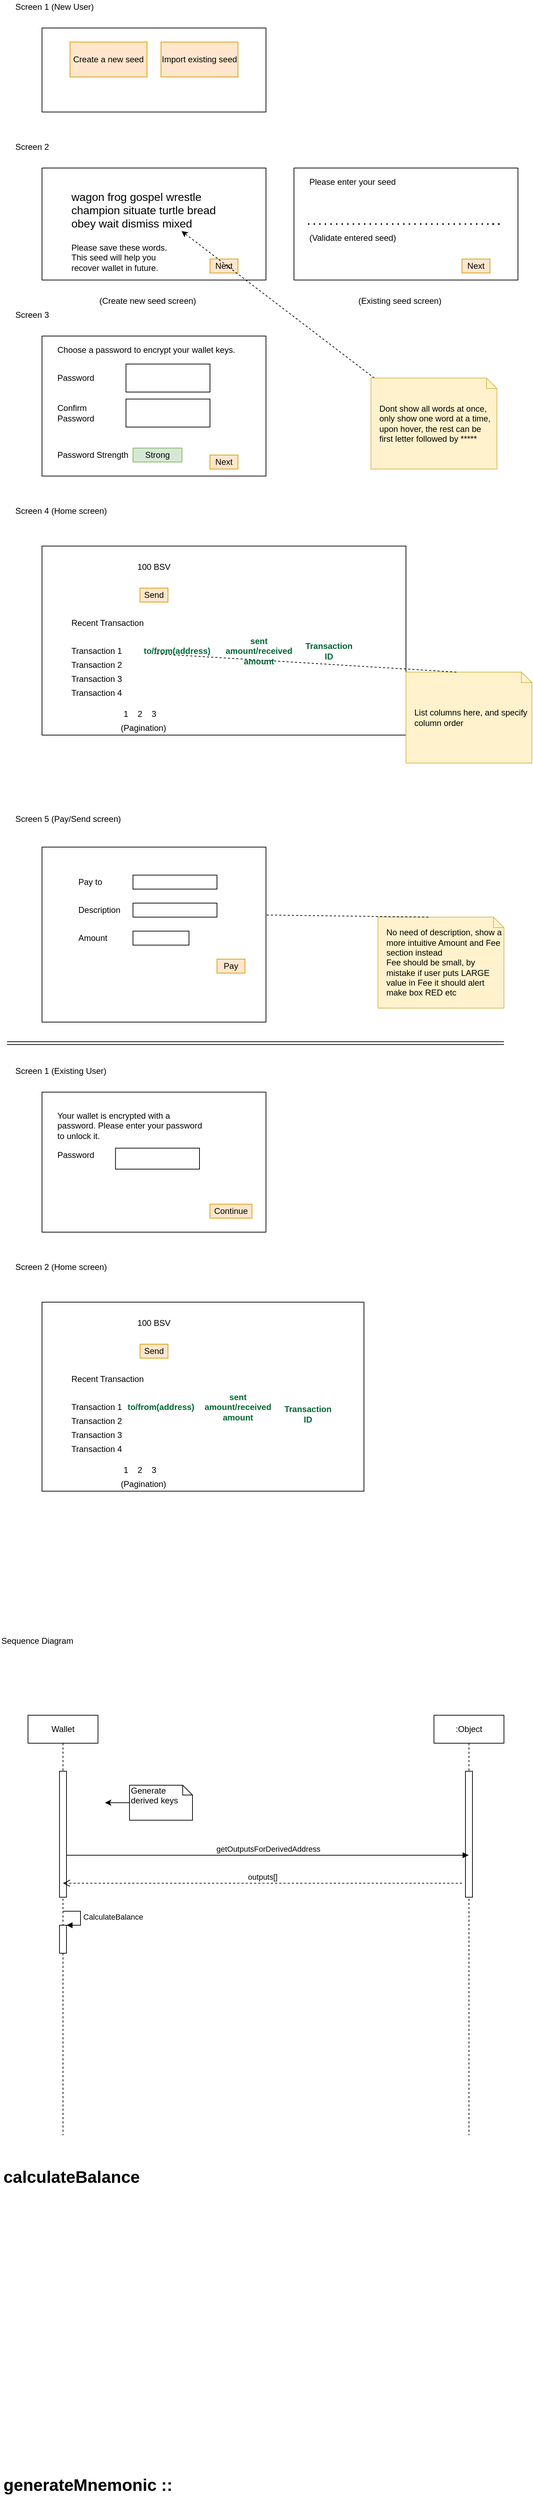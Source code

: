 <mxfile version="13.6.2" type="device"><diagram id="G2U72_mk4-tE0iACLa10" name="Page-1"><mxGraphModel dx="1106" dy="757" grid="1" gridSize="10" guides="1" tooltips="1" connect="1" arrows="1" fold="1" page="1" pageScale="1" pageWidth="827" pageHeight="1169" math="0" shadow="0"><root><mxCell id="0"/><mxCell id="1" parent="0"/><mxCell id="WEFgnCn8ByLuufPp5znP-1" value="" style="rounded=0;whiteSpace=wrap;html=1;" parent="1" vertex="1"><mxGeometry x="100" y="70" width="320" height="120" as="geometry"/></mxCell><mxCell id="WEFgnCn8ByLuufPp5znP-2" value="Screen 1 (New User)" style="text;html=1;strokeColor=none;fillColor=none;align=left;verticalAlign=middle;whiteSpace=wrap;rounded=0;" parent="1" vertex="1"><mxGeometry x="60" y="30" width="250" height="20" as="geometry"/></mxCell><mxCell id="WEFgnCn8ByLuufPp5znP-3" value="Screen 2" style="text;html=1;strokeColor=none;fillColor=none;align=left;verticalAlign=middle;whiteSpace=wrap;rounded=0;" parent="1" vertex="1"><mxGeometry x="60" y="230" width="60" height="20" as="geometry"/></mxCell><mxCell id="WEFgnCn8ByLuufPp5znP-4" value="Screen 4 (Home screen)" style="text;html=1;strokeColor=none;fillColor=none;align=left;verticalAlign=middle;whiteSpace=wrap;rounded=0;" parent="1" vertex="1"><mxGeometry x="60" y="750" width="230" height="20" as="geometry"/></mxCell><mxCell id="WEFgnCn8ByLuufPp5znP-5" value="Screen 3" style="text;html=1;strokeColor=none;fillColor=none;align=left;verticalAlign=middle;whiteSpace=wrap;rounded=0;" parent="1" vertex="1"><mxGeometry x="60" y="470" width="60" height="20" as="geometry"/></mxCell><mxCell id="WEFgnCn8ByLuufPp5znP-6" value="Screen 5 (Pay/Send screen)" style="text;html=1;strokeColor=none;fillColor=none;align=left;verticalAlign=middle;whiteSpace=wrap;rounded=0;" parent="1" vertex="1"><mxGeometry x="60" y="1190" width="320" height="20" as="geometry"/></mxCell><mxCell id="WEFgnCn8ByLuufPp5znP-7" value="Create a new seed" style="text;html=1;align=center;verticalAlign=middle;whiteSpace=wrap;rounded=0;labelBackgroundColor=none;fillColor=#ffe6cc;strokeColor=#d79b00;" parent="1" vertex="1"><mxGeometry x="140" y="90" width="110" height="50" as="geometry"/></mxCell><mxCell id="WEFgnCn8ByLuufPp5znP-8" value="Import existing seed" style="text;html=1;strokeColor=#d79b00;fillColor=#ffe6cc;align=center;verticalAlign=middle;whiteSpace=wrap;rounded=0;" parent="1" vertex="1"><mxGeometry x="270" y="90" width="110" height="50" as="geometry"/></mxCell><mxCell id="WEFgnCn8ByLuufPp5znP-9" value="" style="rounded=0;whiteSpace=wrap;html=1;labelBackgroundColor=none;fillColor=none;align=center;" parent="1" vertex="1"><mxGeometry x="100" y="270" width="320" height="160" as="geometry"/></mxCell><mxCell id="WEFgnCn8ByLuufPp5znP-10" value="" style="rounded=0;whiteSpace=wrap;html=1;labelBackgroundColor=none;fillColor=none;align=center;" parent="1" vertex="1"><mxGeometry x="460" y="270" width="320" height="160" as="geometry"/></mxCell><mxCell id="WEFgnCn8ByLuufPp5znP-11" value="(Create new seed screen)" style="text;html=1;strokeColor=none;fillColor=none;align=left;verticalAlign=middle;whiteSpace=wrap;rounded=0;labelBackgroundColor=none;" parent="1" vertex="1"><mxGeometry x="180" y="450" width="160" height="20" as="geometry"/></mxCell><mxCell id="WEFgnCn8ByLuufPp5znP-12" value="(Existing seed screen)" style="text;html=1;strokeColor=none;fillColor=none;align=left;verticalAlign=middle;whiteSpace=wrap;rounded=0;labelBackgroundColor=none;" parent="1" vertex="1"><mxGeometry x="550" y="450" width="160" height="20" as="geometry"/></mxCell><mxCell id="WEFgnCn8ByLuufPp5znP-13" value="&lt;p style=&quot;font-size: medium ; margin: 0px&quot;&gt;wagon frog gospel wrestle champion situate turtle bread obey wait dismiss mixed&lt;/p&gt;" style="text;html=1;strokeColor=none;fillColor=none;align=left;verticalAlign=middle;whiteSpace=wrap;rounded=0;labelBackgroundColor=none;" parent="1" vertex="1"><mxGeometry x="140" y="300" width="240" height="60" as="geometry"/></mxCell><mxCell id="WEFgnCn8ByLuufPp5znP-14" value="Next" style="text;html=1;strokeColor=#d79b00;fillColor=#ffe6cc;align=center;verticalAlign=middle;whiteSpace=wrap;rounded=0;labelBackgroundColor=none;" parent="1" vertex="1"><mxGeometry x="340" y="400" width="40" height="20" as="geometry"/></mxCell><mxCell id="WEFgnCn8ByLuufPp5znP-15" value="Next" style="text;html=1;strokeColor=#d79b00;fillColor=#ffe6cc;align=center;verticalAlign=middle;whiteSpace=wrap;rounded=0;labelBackgroundColor=none;" parent="1" vertex="1"><mxGeometry x="700" y="400" width="40" height="20" as="geometry"/></mxCell><mxCell id="WEFgnCn8ByLuufPp5znP-16" value="" style="endArrow=none;dashed=1;html=1;dashPattern=1 3;strokeWidth=2;" parent="1" edge="1"><mxGeometry width="50" height="50" relative="1" as="geometry"><mxPoint x="480" y="350" as="sourcePoint"/><mxPoint x="740" y="350" as="targetPoint"/><Array as="points"><mxPoint x="740" y="350"/><mxPoint x="760" y="350"/></Array></mxGeometry></mxCell><mxCell id="WEFgnCn8ByLuufPp5znP-17" value="Please enter your seed" style="text;html=1;strokeColor=none;fillColor=none;align=left;verticalAlign=middle;whiteSpace=wrap;rounded=0;labelBackgroundColor=none;" parent="1" vertex="1"><mxGeometry x="480" y="280" width="160" height="20" as="geometry"/></mxCell><mxCell id="WEFgnCn8ByLuufPp5znP-18" value="" style="rounded=0;whiteSpace=wrap;html=1;labelBackgroundColor=none;fillColor=none;align=center;" parent="1" vertex="1"><mxGeometry x="100" y="510" width="320" height="200" as="geometry"/></mxCell><mxCell id="WEFgnCn8ByLuufPp5znP-19" value="Choose a password to encrypt your wallet keys." style="text;html=1;strokeColor=none;fillColor=none;align=left;verticalAlign=middle;whiteSpace=wrap;rounded=0;labelBackgroundColor=none;" parent="1" vertex="1"><mxGeometry x="120" y="520" width="260" height="20" as="geometry"/></mxCell><mxCell id="WEFgnCn8ByLuufPp5znP-20" value="" style="rounded=0;whiteSpace=wrap;html=1;labelBackgroundColor=none;fillColor=none;align=left;" parent="1" vertex="1"><mxGeometry x="220" y="550" width="120" height="40" as="geometry"/></mxCell><mxCell id="WEFgnCn8ByLuufPp5znP-21" value="Password" style="text;html=1;strokeColor=none;fillColor=none;align=left;verticalAlign=middle;whiteSpace=wrap;rounded=0;labelBackgroundColor=none;" parent="1" vertex="1"><mxGeometry x="120" y="560" width="80" height="20" as="geometry"/></mxCell><mxCell id="WEFgnCn8ByLuufPp5znP-22" value="Confirm&amp;nbsp; Password" style="text;html=1;strokeColor=none;fillColor=none;align=left;verticalAlign=middle;whiteSpace=wrap;rounded=0;labelBackgroundColor=none;" parent="1" vertex="1"><mxGeometry x="120" y="610" width="40" height="20" as="geometry"/></mxCell><mxCell id="WEFgnCn8ByLuufPp5znP-23" value="" style="rounded=0;whiteSpace=wrap;html=1;labelBackgroundColor=none;fillColor=none;align=left;" parent="1" vertex="1"><mxGeometry x="220" y="600" width="120" height="40" as="geometry"/></mxCell><mxCell id="WEFgnCn8ByLuufPp5znP-24" value="Next" style="text;html=1;strokeColor=#d79b00;fillColor=#ffe6cc;align=center;verticalAlign=middle;whiteSpace=wrap;rounded=0;labelBackgroundColor=none;" parent="1" vertex="1"><mxGeometry x="340" y="680" width="40" height="20" as="geometry"/></mxCell><mxCell id="WEFgnCn8ByLuufPp5znP-25" value="Password Strength" style="text;html=1;strokeColor=none;fillColor=none;align=left;verticalAlign=middle;whiteSpace=wrap;rounded=0;labelBackgroundColor=none;" parent="1" vertex="1"><mxGeometry x="120" y="670" width="110" height="20" as="geometry"/></mxCell><mxCell id="WEFgnCn8ByLuufPp5znP-26" value="Strong" style="text;html=1;strokeColor=#82b366;fillColor=#d5e8d4;align=center;verticalAlign=middle;whiteSpace=wrap;rounded=0;labelBackgroundColor=none;" parent="1" vertex="1"><mxGeometry x="230" y="670" width="70" height="20" as="geometry"/></mxCell><mxCell id="WEFgnCn8ByLuufPp5znP-27" value="" style="rounded=0;whiteSpace=wrap;html=1;labelBackgroundColor=none;fillColor=none;align=left;" parent="1" vertex="1"><mxGeometry x="100" y="810" width="520" height="270" as="geometry"/></mxCell><mxCell id="WEFgnCn8ByLuufPp5znP-28" value="100 BSV" style="text;html=1;strokeColor=none;fillColor=none;align=center;verticalAlign=middle;whiteSpace=wrap;rounded=0;labelBackgroundColor=none;" parent="1" vertex="1"><mxGeometry x="220" y="830" width="80" height="20" as="geometry"/></mxCell><mxCell id="WEFgnCn8ByLuufPp5znP-29" value="Send" style="text;html=1;strokeColor=#d79b00;fillColor=#ffe6cc;align=center;verticalAlign=middle;whiteSpace=wrap;rounded=0;labelBackgroundColor=none;" parent="1" vertex="1"><mxGeometry x="240" y="870" width="40" height="20" as="geometry"/></mxCell><mxCell id="WEFgnCn8ByLuufPp5znP-30" value="Recent Transaction" style="text;html=1;strokeColor=none;fillColor=none;align=left;verticalAlign=middle;whiteSpace=wrap;rounded=0;labelBackgroundColor=none;" parent="1" vertex="1"><mxGeometry x="140" y="910" width="120" height="20" as="geometry"/></mxCell><mxCell id="WEFgnCn8ByLuufPp5znP-31" value="Transaction 1" style="text;html=1;strokeColor=none;fillColor=none;align=left;verticalAlign=middle;whiteSpace=wrap;rounded=0;labelBackgroundColor=none;" parent="1" vertex="1"><mxGeometry x="140" y="950" width="120" height="20" as="geometry"/></mxCell><mxCell id="WEFgnCn8ByLuufPp5znP-32" value="Transaction 2" style="text;html=1;strokeColor=none;fillColor=none;align=left;verticalAlign=middle;whiteSpace=wrap;rounded=0;labelBackgroundColor=none;" parent="1" vertex="1"><mxGeometry x="140" y="970" width="120" height="20" as="geometry"/></mxCell><mxCell id="WEFgnCn8ByLuufPp5znP-33" value="Transaction 3" style="text;html=1;strokeColor=none;fillColor=none;align=left;verticalAlign=middle;whiteSpace=wrap;rounded=0;labelBackgroundColor=none;" parent="1" vertex="1"><mxGeometry x="140" y="990" width="120" height="20" as="geometry"/></mxCell><mxCell id="WEFgnCn8ByLuufPp5znP-34" value="Transaction 4" style="text;html=1;strokeColor=none;fillColor=none;align=left;verticalAlign=middle;whiteSpace=wrap;rounded=0;labelBackgroundColor=none;" parent="1" vertex="1"><mxGeometry x="140" y="1010" width="120" height="20" as="geometry"/></mxCell><mxCell id="WEFgnCn8ByLuufPp5znP-35" value="" style="rounded=0;whiteSpace=wrap;html=1;labelBackgroundColor=none;fillColor=none;align=left;" parent="1" vertex="1"><mxGeometry x="100" y="1240" width="320" height="250" as="geometry"/></mxCell><mxCell id="WEFgnCn8ByLuufPp5znP-36" value="Pay to" style="text;html=1;strokeColor=none;fillColor=none;align=left;verticalAlign=middle;whiteSpace=wrap;rounded=0;labelBackgroundColor=none;" parent="1" vertex="1"><mxGeometry x="150" y="1280" width="40" height="20" as="geometry"/></mxCell><mxCell id="WEFgnCn8ByLuufPp5znP-37" value="Description" style="text;html=1;strokeColor=none;fillColor=none;align=left;verticalAlign=middle;whiteSpace=wrap;rounded=0;labelBackgroundColor=none;" parent="1" vertex="1"><mxGeometry x="150" y="1320" width="80" height="20" as="geometry"/></mxCell><mxCell id="WEFgnCn8ByLuufPp5znP-38" value="Amount" style="text;html=1;strokeColor=none;fillColor=none;align=left;verticalAlign=middle;whiteSpace=wrap;rounded=0;labelBackgroundColor=none;" parent="1" vertex="1"><mxGeometry x="150" y="1360" width="40" height="20" as="geometry"/></mxCell><mxCell id="WEFgnCn8ByLuufPp5znP-39" value="Pay" style="text;html=1;strokeColor=#d79b00;fillColor=#ffe6cc;align=center;verticalAlign=middle;whiteSpace=wrap;rounded=0;labelBackgroundColor=none;" parent="1" vertex="1"><mxGeometry x="350" y="1400" width="40" height="20" as="geometry"/></mxCell><mxCell id="WEFgnCn8ByLuufPp5znP-40" value="" style="rounded=0;whiteSpace=wrap;html=1;labelBackgroundColor=none;fillColor=none;align=left;" parent="1" vertex="1"><mxGeometry x="230" y="1280" width="120" height="20" as="geometry"/></mxCell><mxCell id="WEFgnCn8ByLuufPp5znP-41" value="" style="rounded=0;whiteSpace=wrap;html=1;labelBackgroundColor=none;fillColor=none;align=left;" parent="1" vertex="1"><mxGeometry x="230" y="1320" width="120" height="20" as="geometry"/></mxCell><mxCell id="WEFgnCn8ByLuufPp5znP-42" value="" style="rounded=0;whiteSpace=wrap;html=1;labelBackgroundColor=none;fillColor=none;align=left;" parent="1" vertex="1"><mxGeometry x="230" y="1360" width="80" height="20" as="geometry"/></mxCell><mxCell id="WEFgnCn8ByLuufPp5znP-43" value="(Validate entered seed)" style="text;html=1;strokeColor=none;fillColor=none;align=left;verticalAlign=middle;whiteSpace=wrap;rounded=0;labelBackgroundColor=none;" parent="1" vertex="1"><mxGeometry x="480" y="360" width="280" height="20" as="geometry"/></mxCell><mxCell id="WEFgnCn8ByLuufPp5znP-44" value="Please save these words. This seed will help you recover wallet in future." style="text;html=1;strokeColor=none;fillColor=none;align=left;verticalAlign=top;whiteSpace=wrap;rounded=0;labelBackgroundColor=none;" parent="1" vertex="1"><mxGeometry x="140" y="370" width="160" height="50" as="geometry"/></mxCell><mxCell id="WEFgnCn8ByLuufPp5znP-45" value="Screen 1 (Existing User)" style="text;html=1;strokeColor=none;fillColor=none;align=left;verticalAlign=middle;whiteSpace=wrap;rounded=0;" parent="1" vertex="1"><mxGeometry x="60" y="1550" width="250" height="20" as="geometry"/></mxCell><mxCell id="WEFgnCn8ByLuufPp5znP-46" value="" style="rounded=0;whiteSpace=wrap;html=1;labelBackgroundColor=none;fillColor=none;align=center;" parent="1" vertex="1"><mxGeometry x="100" y="1590" width="320" height="200" as="geometry"/></mxCell><mxCell id="WEFgnCn8ByLuufPp5znP-47" value="Your wallet is encrypted with a password. Please enter your password to unlock it." style="text;html=1;strokeColor=none;fillColor=none;align=left;verticalAlign=top;whiteSpace=wrap;rounded=0;labelBackgroundColor=none;" parent="1" vertex="1"><mxGeometry x="120" y="1610" width="220" height="60" as="geometry"/></mxCell><mxCell id="WEFgnCn8ByLuufPp5znP-48" value="Password" style="text;html=1;strokeColor=none;fillColor=none;align=left;verticalAlign=middle;whiteSpace=wrap;rounded=0;labelBackgroundColor=none;" parent="1" vertex="1"><mxGeometry x="120" y="1670" width="80" height="20" as="geometry"/></mxCell><mxCell id="WEFgnCn8ByLuufPp5znP-49" value="" style="rounded=0;whiteSpace=wrap;html=1;labelBackgroundColor=none;fillColor=none;align=left;" parent="1" vertex="1"><mxGeometry x="205" y="1670" width="120" height="30" as="geometry"/></mxCell><mxCell id="WEFgnCn8ByLuufPp5znP-50" value="Continue" style="text;html=1;strokeColor=#d79b00;fillColor=#ffe6cc;align=center;verticalAlign=middle;whiteSpace=wrap;rounded=0;labelBackgroundColor=none;" parent="1" vertex="1"><mxGeometry x="340" y="1750" width="60" height="20" as="geometry"/></mxCell><mxCell id="WEFgnCn8ByLuufPp5znP-51" value="1" style="text;html=1;strokeColor=none;fillColor=none;align=center;verticalAlign=middle;whiteSpace=wrap;rounded=0;labelBackgroundColor=none;" parent="1" vertex="1"><mxGeometry x="200" y="1040" width="40" height="20" as="geometry"/></mxCell><mxCell id="WEFgnCn8ByLuufPp5znP-52" value="2" style="text;html=1;strokeColor=none;fillColor=none;align=center;verticalAlign=middle;whiteSpace=wrap;rounded=0;labelBackgroundColor=none;" parent="1" vertex="1"><mxGeometry x="220" y="1040" width="40" height="20" as="geometry"/></mxCell><mxCell id="WEFgnCn8ByLuufPp5znP-53" value="3" style="text;html=1;strokeColor=none;fillColor=none;align=center;verticalAlign=middle;whiteSpace=wrap;rounded=0;labelBackgroundColor=none;" parent="1" vertex="1"><mxGeometry x="240" y="1040" width="40" height="20" as="geometry"/></mxCell><mxCell id="WEFgnCn8ByLuufPp5znP-54" value="(Pagination)" style="text;html=1;strokeColor=none;fillColor=none;align=center;verticalAlign=middle;whiteSpace=wrap;rounded=0;labelBackgroundColor=none;" parent="1" vertex="1"><mxGeometry x="210" y="1060" width="70" height="20" as="geometry"/></mxCell><mxCell id="WEFgnCn8ByLuufPp5znP-55" value="Screen 2 (Home screen)" style="text;html=1;strokeColor=none;fillColor=none;align=left;verticalAlign=middle;whiteSpace=wrap;rounded=0;" parent="1" vertex="1"><mxGeometry x="60" y="1830" width="230" height="20" as="geometry"/></mxCell><mxCell id="WEFgnCn8ByLuufPp5znP-56" value="" style="rounded=0;whiteSpace=wrap;html=1;labelBackgroundColor=none;fillColor=none;align=left;" parent="1" vertex="1"><mxGeometry x="100" y="1890" width="460" height="270" as="geometry"/></mxCell><mxCell id="WEFgnCn8ByLuufPp5znP-57" value="100 BSV" style="text;html=1;strokeColor=none;fillColor=none;align=center;verticalAlign=middle;whiteSpace=wrap;rounded=0;labelBackgroundColor=none;" parent="1" vertex="1"><mxGeometry x="220" y="1910" width="80" height="20" as="geometry"/></mxCell><mxCell id="WEFgnCn8ByLuufPp5znP-58" value="Send" style="text;html=1;strokeColor=#d79b00;fillColor=#ffe6cc;align=center;verticalAlign=middle;whiteSpace=wrap;rounded=0;labelBackgroundColor=none;" parent="1" vertex="1"><mxGeometry x="240" y="1950" width="40" height="20" as="geometry"/></mxCell><mxCell id="WEFgnCn8ByLuufPp5znP-59" value="Recent Transaction" style="text;html=1;strokeColor=none;fillColor=none;align=left;verticalAlign=middle;whiteSpace=wrap;rounded=0;labelBackgroundColor=none;" parent="1" vertex="1"><mxGeometry x="140" y="1990" width="120" height="20" as="geometry"/></mxCell><mxCell id="WEFgnCn8ByLuufPp5znP-60" value="Transaction 1" style="text;html=1;strokeColor=none;fillColor=none;align=left;verticalAlign=middle;whiteSpace=wrap;rounded=0;labelBackgroundColor=none;" parent="1" vertex="1"><mxGeometry x="140" y="2030" width="120" height="20" as="geometry"/></mxCell><mxCell id="WEFgnCn8ByLuufPp5znP-61" value="Transaction 2" style="text;html=1;strokeColor=none;fillColor=none;align=left;verticalAlign=middle;whiteSpace=wrap;rounded=0;labelBackgroundColor=none;" parent="1" vertex="1"><mxGeometry x="140" y="2050" width="120" height="20" as="geometry"/></mxCell><mxCell id="WEFgnCn8ByLuufPp5znP-62" value="Transaction 3" style="text;html=1;strokeColor=none;fillColor=none;align=left;verticalAlign=middle;whiteSpace=wrap;rounded=0;labelBackgroundColor=none;" parent="1" vertex="1"><mxGeometry x="140" y="2070" width="120" height="20" as="geometry"/></mxCell><mxCell id="WEFgnCn8ByLuufPp5znP-63" value="Transaction 4" style="text;html=1;strokeColor=none;fillColor=none;align=left;verticalAlign=middle;whiteSpace=wrap;rounded=0;labelBackgroundColor=none;" parent="1" vertex="1"><mxGeometry x="140" y="2090" width="120" height="20" as="geometry"/></mxCell><mxCell id="WEFgnCn8ByLuufPp5znP-64" value="1" style="text;html=1;strokeColor=none;fillColor=none;align=center;verticalAlign=middle;whiteSpace=wrap;rounded=0;labelBackgroundColor=none;" parent="1" vertex="1"><mxGeometry x="200" y="2120" width="40" height="20" as="geometry"/></mxCell><mxCell id="WEFgnCn8ByLuufPp5znP-65" value="2" style="text;html=1;strokeColor=none;fillColor=none;align=center;verticalAlign=middle;whiteSpace=wrap;rounded=0;labelBackgroundColor=none;" parent="1" vertex="1"><mxGeometry x="220" y="2120" width="40" height="20" as="geometry"/></mxCell><mxCell id="WEFgnCn8ByLuufPp5znP-66" value="3" style="text;html=1;strokeColor=none;fillColor=none;align=center;verticalAlign=middle;whiteSpace=wrap;rounded=0;labelBackgroundColor=none;" parent="1" vertex="1"><mxGeometry x="240" y="2120" width="40" height="20" as="geometry"/></mxCell><mxCell id="WEFgnCn8ByLuufPp5znP-67" value="(Pagination)" style="text;html=1;strokeColor=none;fillColor=none;align=center;verticalAlign=middle;whiteSpace=wrap;rounded=0;labelBackgroundColor=none;" parent="1" vertex="1"><mxGeometry x="210" y="2140" width="70" height="20" as="geometry"/></mxCell><mxCell id="WEFgnCn8ByLuufPp5znP-82" style="rounded=0;orthogonalLoop=1;jettySize=auto;html=1;dashed=1;" parent="1" source="WEFgnCn8ByLuufPp5znP-81" target="WEFgnCn8ByLuufPp5znP-13" edge="1"><mxGeometry relative="1" as="geometry"/></mxCell><mxCell id="WEFgnCn8ByLuufPp5znP-81" value="Dont show all words at once, only show one word at a time, upon hover, the rest can be first letter followed by *****" style="shape=note;size=15;align=left;spacingLeft=10;html=1;whiteSpace=wrap;fillColor=#fff2cc;strokeColor=#d6b656;" parent="1" vertex="1"><mxGeometry x="570" y="570" width="180" height="130" as="geometry"/></mxCell><mxCell id="hKRBO41xjEEhLr28S79f-1" value="" style="group" parent="1" connectable="0" vertex="1"><mxGeometry x="620" y="990" width="180" height="130" as="geometry"/></mxCell><mxCell id="WEFgnCn8ByLuufPp5znP-78" value="List columns here, and specify column order" style="shape=note;size=15;align=left;spacingLeft=10;html=1;whiteSpace=wrap;fillColor=#fff2cc;strokeColor=#d6b656;" parent="hKRBO41xjEEhLr28S79f-1" vertex="1"><mxGeometry width="180" height="130" as="geometry"/></mxCell><mxCell id="hKRBO41xjEEhLr28S79f-2" value="" style="group" parent="1" connectable="0" vertex="1"><mxGeometry x="580" y="1340" width="180" height="130" as="geometry"/></mxCell><mxCell id="hKRBO41xjEEhLr28S79f-3" value="No need of description, show a more intuitive Amount and Fee section instead&lt;br&gt;Fee should be small, by mistake if user puts LARGE value in Fee it should alert make box RED etc" style="shape=note;size=15;align=left;spacingLeft=10;html=1;whiteSpace=wrap;fillColor=#fff2cc;strokeColor=#d6b656;" parent="hKRBO41xjEEhLr28S79f-2" vertex="1"><mxGeometry width="180" height="130" as="geometry"/></mxCell><mxCell id="hKRBO41xjEEhLr28S79f-4" value="" style="edgeStyle=none;endArrow=none;exitX=0.4;exitY=0;dashed=1;html=1;entryX=0.997;entryY=0.388;entryDx=0;entryDy=0;entryPerimeter=0;" parent="1" source="hKRBO41xjEEhLr28S79f-3" target="WEFgnCn8ByLuufPp5znP-35" edge="1"><mxGeometry x="1" relative="1" as="geometry"><mxPoint x="550" y="1240" as="targetPoint"/></mxGeometry></mxCell><mxCell id="hKRBO41xjEEhLr28S79f-5" value="" style="shape=link;html=1;" parent="1" edge="1"><mxGeometry width="100" relative="1" as="geometry"><mxPoint x="50" y="1520" as="sourcePoint"/><mxPoint x="760" y="1520" as="targetPoint"/></mxGeometry></mxCell><mxCell id="YPXlL28YaBKqJH8wK1t2-9" value="&lt;h1&gt;generateMnemonic ::&amp;nbsp;&lt;/h1&gt;" style="text;html=1;strokeColor=none;fillColor=none;spacing=5;spacingTop=-20;whiteSpace=wrap;overflow=hidden;rounded=0;" parent="1" vertex="1"><mxGeometry x="40" y="3560" width="630" height="40" as="geometry"/></mxCell><mxCell id="WEFgnCn8ByLuufPp5znP-79" value="" style="edgeStyle=none;endArrow=none;exitX=0.4;exitY=0;dashed=1;html=1;" parent="1" source="WEFgnCn8ByLuufPp5znP-78" target="WEFgnCn8ByLuufPp5znP-31" edge="1"><mxGeometry x="1" relative="1" as="geometry"><mxPoint x="560" y="940" as="targetPoint"/></mxGeometry></mxCell><mxCell id="YPXlL28YaBKqJH8wK1t2-18" value="Sequence Diagram" style="text;html=1;strokeColor=none;fillColor=none;align=left;verticalAlign=top;whiteSpace=wrap;rounded=0;spacing=2;" parent="1" vertex="1"><mxGeometry x="40" y="2360" width="240" height="27" as="geometry"/></mxCell><mxCell id="9gRpQWwVq7k9JwQIeXjd-1" value="&lt;b&gt;&lt;font color=&quot;#006633&quot;&gt;to/from(address)&lt;/font&gt;&lt;/b&gt;" style="text;html=1;strokeColor=none;fillColor=none;align=center;verticalAlign=middle;whiteSpace=wrap;rounded=0;" parent="1" vertex="1"><mxGeometry x="273" y="950" width="40" height="20" as="geometry"/></mxCell><mxCell id="9gRpQWwVq7k9JwQIeXjd-2" value="&lt;b&gt;&lt;font color=&quot;#006633&quot;&gt;sent amount/received amount&lt;/font&gt;&lt;/b&gt;" style="text;html=1;strokeColor=none;fillColor=none;align=center;verticalAlign=middle;whiteSpace=wrap;rounded=0;" parent="1" vertex="1"><mxGeometry x="390" y="950" width="40" height="20" as="geometry"/></mxCell><mxCell id="9gRpQWwVq7k9JwQIeXjd-3" value="&lt;b&gt;&lt;font color=&quot;#006633&quot;&gt;Transaction ID&lt;/font&gt;&lt;/b&gt;" style="text;html=1;strokeColor=none;fillColor=none;align=center;verticalAlign=middle;whiteSpace=wrap;rounded=0;" parent="1" vertex="1"><mxGeometry x="490" y="950" width="40" height="20" as="geometry"/></mxCell><mxCell id="nPiLUeXVizchjzGkamvN-1" value="&lt;b&gt;&lt;font color=&quot;#006633&quot;&gt;to/from(address)&lt;/font&gt;&lt;/b&gt;" style="text;html=1;strokeColor=none;fillColor=none;align=center;verticalAlign=middle;whiteSpace=wrap;rounded=0;" parent="1" vertex="1"><mxGeometry x="250" y="2030" width="40" height="20" as="geometry"/></mxCell><mxCell id="nPiLUeXVizchjzGkamvN-2" value="&lt;b&gt;&lt;font color=&quot;#006633&quot;&gt;sent amount/received amount&lt;/font&gt;&lt;/b&gt;" style="text;html=1;strokeColor=none;fillColor=none;align=center;verticalAlign=middle;whiteSpace=wrap;rounded=0;" parent="1" vertex="1"><mxGeometry x="360" y="2030" width="40" height="20" as="geometry"/></mxCell><mxCell id="nPiLUeXVizchjzGkamvN-3" value="&lt;b&gt;&lt;font color=&quot;#006633&quot;&gt;Transaction ID&lt;/font&gt;&lt;/b&gt;" style="text;html=1;strokeColor=none;fillColor=none;align=center;verticalAlign=middle;whiteSpace=wrap;rounded=0;" parent="1" vertex="1"><mxGeometry x="460" y="2040" width="40" height="20" as="geometry"/></mxCell><mxCell id="TB1nG3ruMk0kexJjExW0-4" value="Wallet" style="shape=umlLifeline;perimeter=lifelinePerimeter;whiteSpace=wrap;html=1;container=1;collapsible=0;recursiveResize=0;outlineConnect=0;" vertex="1" parent="1"><mxGeometry x="80" y="2480" width="100" height="600" as="geometry"/></mxCell><mxCell id="TB1nG3ruMk0kexJjExW0-11" value="" style="html=1;points=[];perimeter=orthogonalPerimeter;" vertex="1" parent="TB1nG3ruMk0kexJjExW0-4"><mxGeometry x="45" y="80" width="10" height="180" as="geometry"/></mxCell><mxCell id="TB1nG3ruMk0kexJjExW0-23" value="" style="html=1;points=[];perimeter=orthogonalPerimeter;" vertex="1" parent="TB1nG3ruMk0kexJjExW0-4"><mxGeometry x="45" y="300" width="10" height="40" as="geometry"/></mxCell><mxCell id="TB1nG3ruMk0kexJjExW0-24" value="CalculateBalance" style="edgeStyle=orthogonalEdgeStyle;html=1;align=left;spacingLeft=2;endArrow=block;rounded=0;entryX=1;entryY=0;" edge="1" target="TB1nG3ruMk0kexJjExW0-23" parent="TB1nG3ruMk0kexJjExW0-4"><mxGeometry relative="1" as="geometry"><mxPoint x="50" y="280" as="sourcePoint"/><Array as="points"><mxPoint x="75" y="280"/></Array></mxGeometry></mxCell><mxCell id="TB1nG3ruMk0kexJjExW0-17" style="edgeStyle=orthogonalEdgeStyle;rounded=0;orthogonalLoop=1;jettySize=auto;html=1;" edge="1" parent="1" source="TB1nG3ruMk0kexJjExW0-12"><mxGeometry relative="1" as="geometry"><mxPoint x="190" y="2605" as="targetPoint"/></mxGeometry></mxCell><mxCell id="TB1nG3ruMk0kexJjExW0-12" value="Generate derived keys" style="shape=note;whiteSpace=wrap;html=1;size=14;verticalAlign=top;align=left;spacingTop=-6;" vertex="1" parent="1"><mxGeometry x="225" y="2580" width="90" height="50" as="geometry"/></mxCell><mxCell id="TB1nG3ruMk0kexJjExW0-18" value=":Object" style="shape=umlLifeline;perimeter=lifelinePerimeter;whiteSpace=wrap;html=1;container=1;collapsible=0;recursiveResize=0;outlineConnect=0;" vertex="1" parent="1"><mxGeometry x="660" y="2480" width="100" height="600" as="geometry"/></mxCell><mxCell id="TB1nG3ruMk0kexJjExW0-20" value="" style="html=1;points=[];perimeter=orthogonalPerimeter;" vertex="1" parent="TB1nG3ruMk0kexJjExW0-18"><mxGeometry x="45" y="80" width="10" height="180" as="geometry"/></mxCell><mxCell id="TB1nG3ruMk0kexJjExW0-21" value="getOutputsForDerivedAddress" style="html=1;verticalAlign=bottom;endArrow=block;" edge="1" parent="1" target="TB1nG3ruMk0kexJjExW0-18"><mxGeometry width="80" relative="1" as="geometry"><mxPoint x="135" y="2680" as="sourcePoint"/><mxPoint x="215" y="2680" as="targetPoint"/></mxGeometry></mxCell><mxCell id="TB1nG3ruMk0kexJjExW0-22" value="outputs[]" style="html=1;verticalAlign=bottom;endArrow=open;dashed=1;endSize=8;" edge="1" parent="1" target="TB1nG3ruMk0kexJjExW0-4"><mxGeometry relative="1" as="geometry"><mxPoint x="700" y="2720" as="sourcePoint"/><mxPoint x="620" y="2720" as="targetPoint"/></mxGeometry></mxCell><mxCell id="TB1nG3ruMk0kexJjExW0-25" value="&lt;h1&gt;calculateBalance&lt;/h1&gt;&lt;p&gt;&lt;br&gt;&lt;/p&gt;" style="text;html=1;strokeColor=none;fillColor=none;spacing=5;spacingTop=-20;whiteSpace=wrap;overflow=hidden;rounded=0;" vertex="1" parent="1"><mxGeometry x="40" y="3120" width="740" height="120" as="geometry"/></mxCell></root></mxGraphModel></diagram></mxfile>